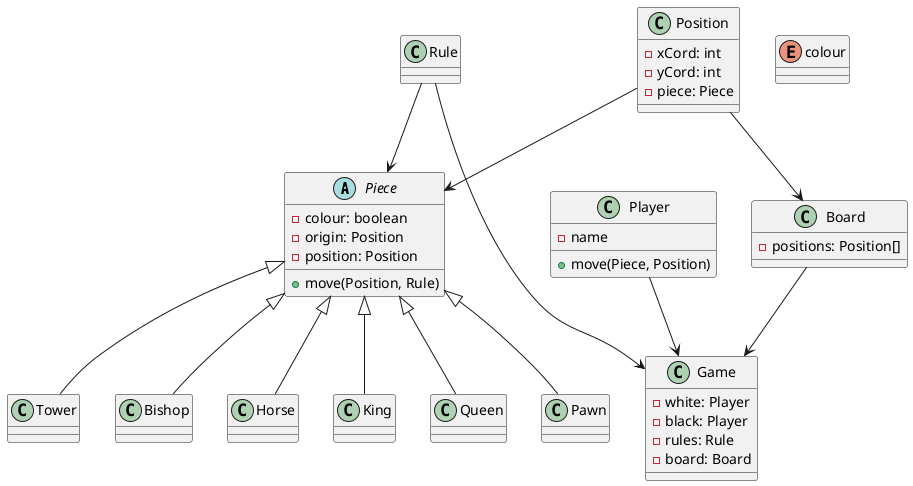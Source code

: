 @startuml

abstract Piece{
    - colour: boolean
    - origin: Position
    - position: Position
    + move(Position, Rule)
}

enum colour{

}

class Rule{
}

class Player{
    -name
    +move(Piece, Position)
}

class Position {
    - xCord: int
    - yCord: int
    - piece: Piece
}

class Game{
-white: Player
-black: Player
-rules: Rule
-board: Board
}

class Board {
    -positions: Position[]
}
class King extends Piece{}

class Queen extends Piece{}

class Pawn extends Piece{}

class Tower extends Piece{}

class Bishop extends Piece{}

class Horse extends Piece{}

Player --> Game
Rule --> Game
Board --> Game
Rule --> Piece
Position --> Piece
Position --> Board


@enduml